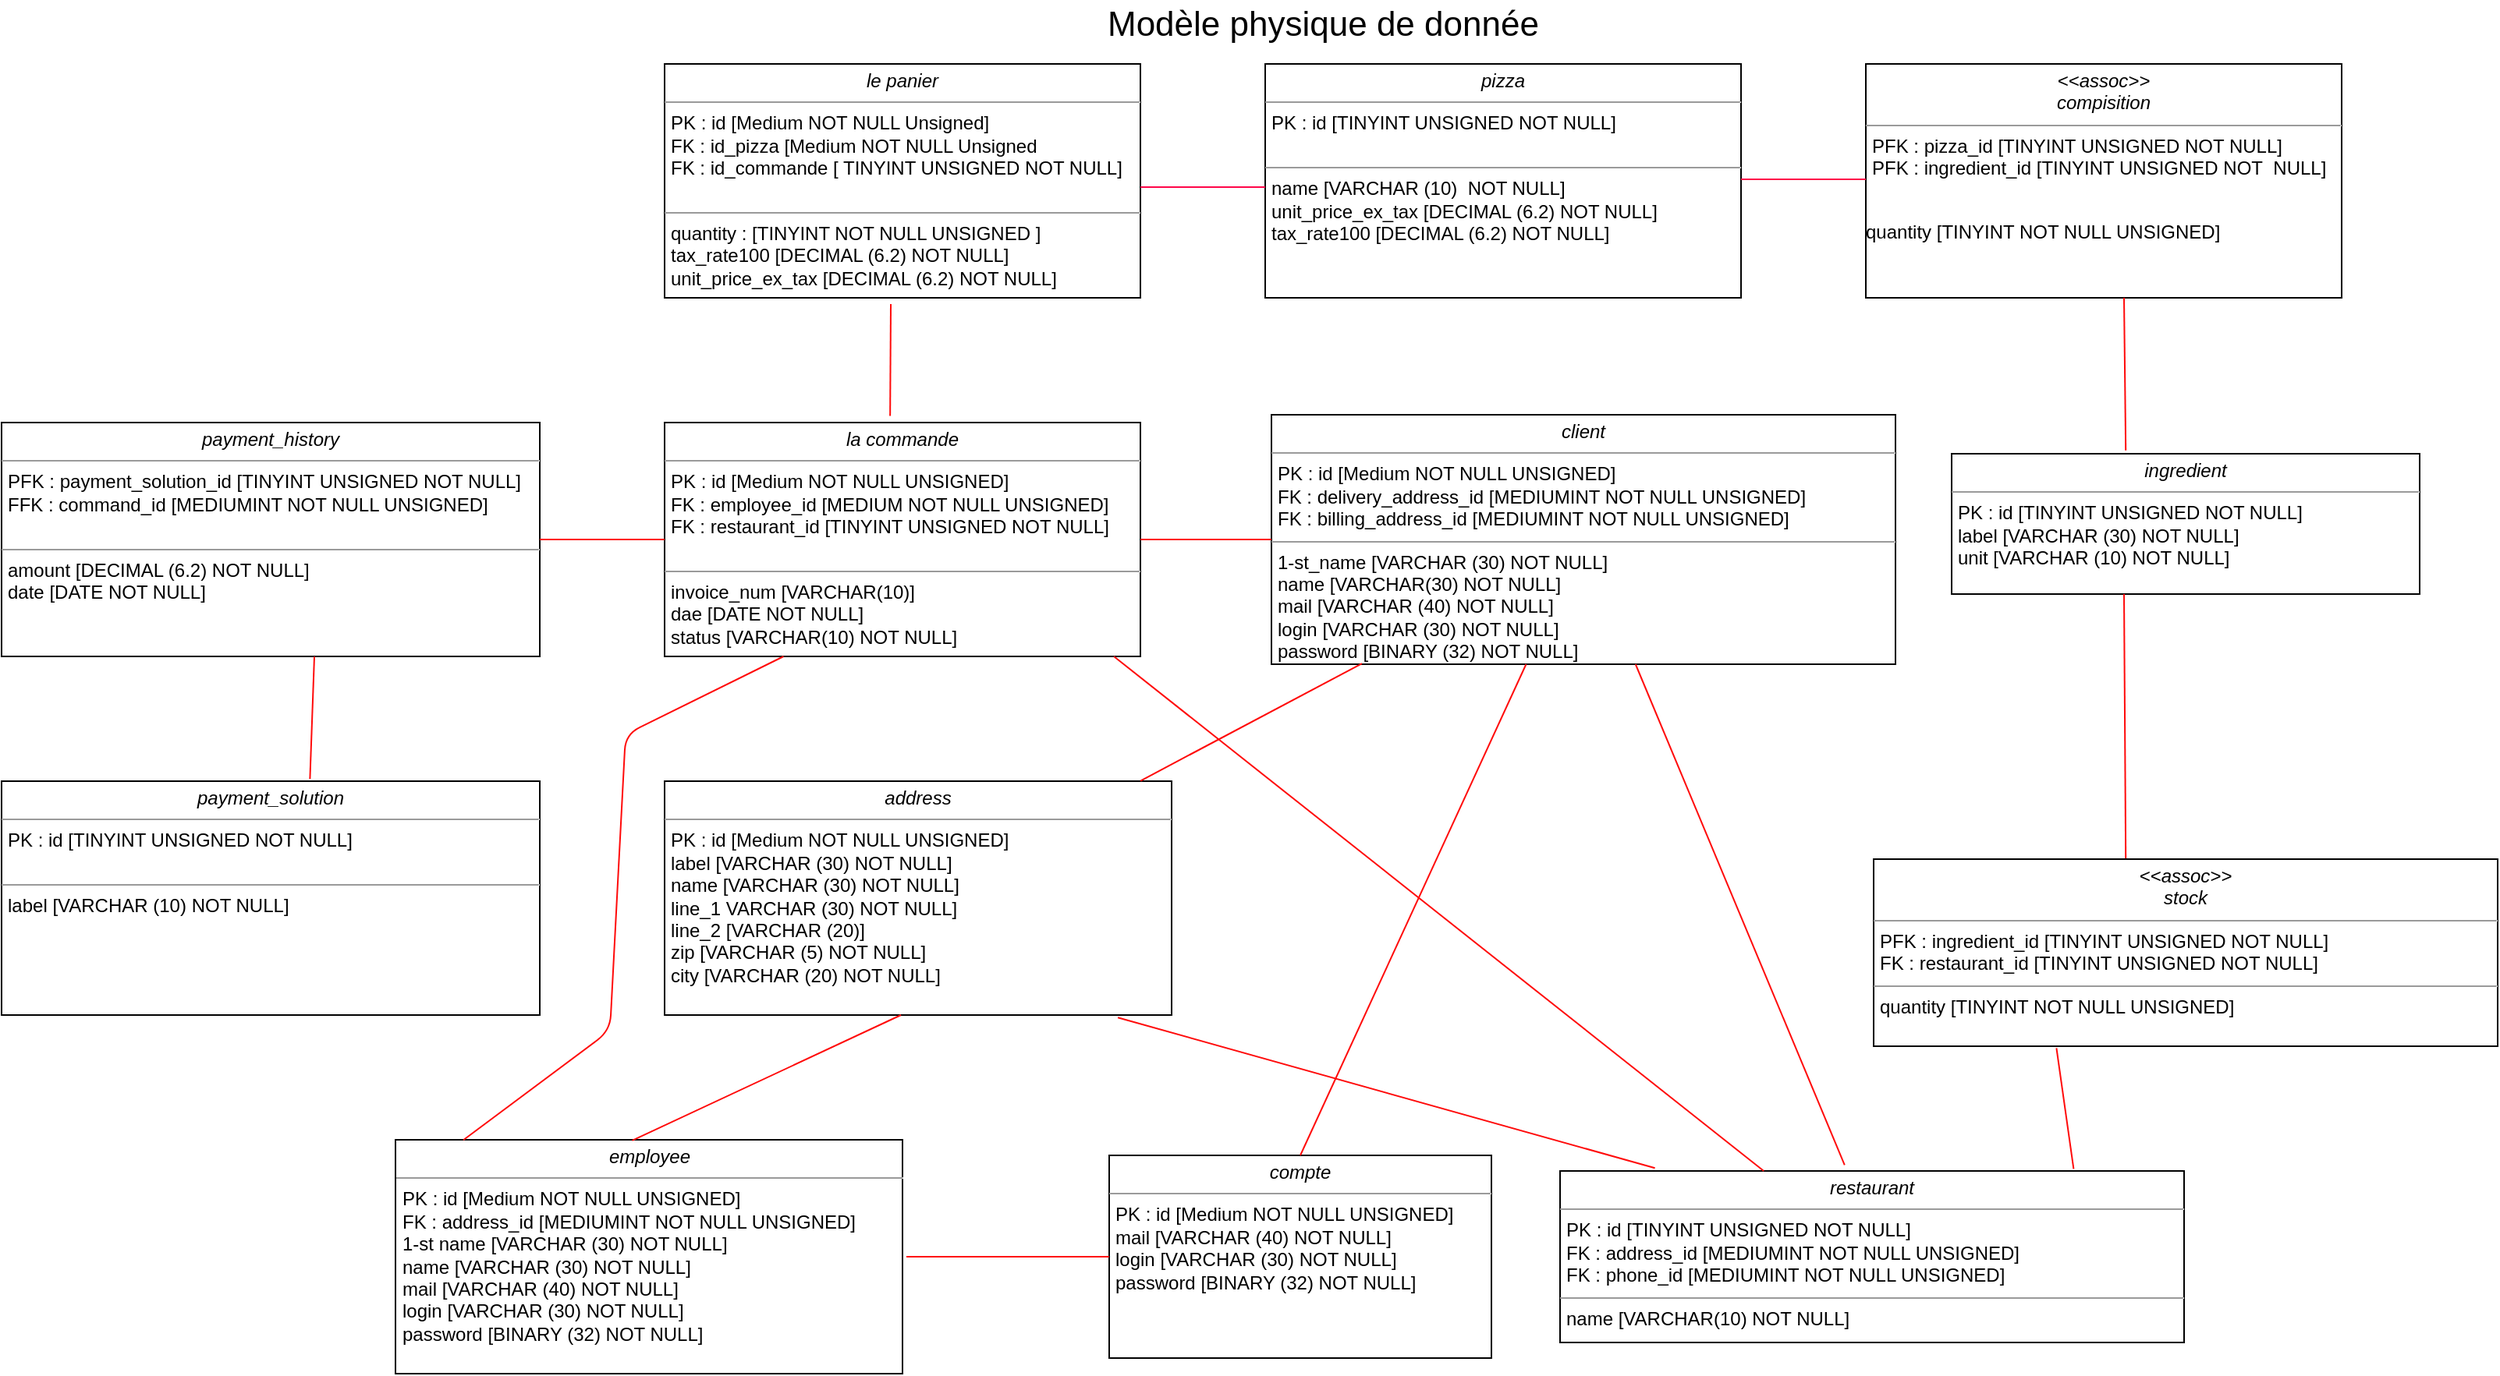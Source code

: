 <mxfile version="10.7.3" type="github"><diagram id="aQL2zdTwbmw_LKW88aFJ" name="Page-1"><mxGraphModel dx="3046" dy="1137" grid="1" gridSize="10" guides="1" tooltips="1" connect="1" arrows="1" fold="1" page="1" pageScale="1" pageWidth="1169" pageHeight="1654" math="0" shadow="0"><root><mxCell id="0"/><mxCell id="1" parent="0"/><mxCell id="tHk_3lkKx2R1yEW0tJja-16" value="&lt;p style=&quot;margin: 0px ; margin-top: 4px ; text-align: center&quot;&gt;&lt;i&gt;le panier&lt;/i&gt;&lt;/p&gt;&lt;hr size=&quot;1&quot;&gt;&lt;p style=&quot;margin: 0px ; margin-left: 4px&quot;&gt;PK : id [Medium NOT NULL Unsigned]&lt;/p&gt;&lt;p style=&quot;margin: 0px ; margin-left: 4px&quot;&gt;FK : id_pizza [Medium NOT NULL Unsigned&lt;/p&gt;&lt;p style=&quot;margin: 0px ; margin-left: 4px&quot;&gt;FK : id_commande [ TINYINT UNSIGNED NOT NULL]&lt;/p&gt;&lt;p style=&quot;margin: 0px ; margin-left: 4px&quot;&gt;&lt;br&gt;&lt;/p&gt;&lt;hr size=&quot;1&quot;&gt;&lt;p style=&quot;margin: 0px ; margin-left: 4px&quot;&gt;quantity : [TINYINT NOT NULL UNSIGNED ]&lt;br&gt;tax_rate100 [DECIMAL (6.2) NOT NULL]&lt;/p&gt;&lt;p style=&quot;margin: 0px ; margin-left: 4px&quot;&gt;unit_price_ex_tax [DECIMAL (6.2) NOT NULL]&lt;/p&gt;" style="verticalAlign=top;align=left;overflow=fill;fontSize=12;fontFamily=Helvetica;html=1;" parent="1" vertex="1"><mxGeometry x="195" y="50" width="305" height="150" as="geometry"/></mxCell><mxCell id="tHk_3lkKx2R1yEW0tJja-22" value="&lt;p style=&quot;margin: 0px ; margin-top: 4px ; text-align: center&quot;&gt;&lt;i&gt;la commande&lt;/i&gt;&lt;/p&gt;&lt;hr size=&quot;1&quot;&gt;&lt;p style=&quot;margin: 0px ; margin-left: 4px&quot;&gt;PK : id [Medium NOT NULL UNSIGNED]&lt;/p&gt;&lt;p style=&quot;margin: 0px ; margin-left: 4px&quot;&gt;FK : employee_id [MEDIUM NOT NULL UNSIGNED]&lt;/p&gt;&lt;p style=&quot;margin: 0px ; margin-left: 4px&quot;&gt;FK : restaurant_id [TINYINT UNSIGNED NOT NULL]&lt;/p&gt;&lt;p style=&quot;margin: 0px ; margin-left: 4px&quot;&gt;&lt;br&gt;&lt;/p&gt;&lt;hr size=&quot;1&quot;&gt;&lt;p style=&quot;margin: 0px ; margin-left: 4px&quot;&gt;invoice_num [VARCHAR(10)]&lt;br&gt;dae [DATE NOT NULL]&lt;/p&gt;&lt;p style=&quot;margin: 0px ; margin-left: 4px&quot;&gt;status [VARCHAR(10) NOT NULL]&lt;/p&gt;" style="verticalAlign=top;align=left;overflow=fill;fontSize=12;fontFamily=Helvetica;html=1;" parent="1" vertex="1"><mxGeometry x="195" y="280" width="305" height="150" as="geometry"/></mxCell><mxCell id="tHk_3lkKx2R1yEW0tJja-30" value="&lt;p style=&quot;margin: 0px ; margin-top: 4px ; text-align: center&quot;&gt;&lt;i&gt;address&lt;/i&gt;&lt;/p&gt;&lt;hr size=&quot;1&quot;&gt;&lt;p style=&quot;margin: 0px ; margin-left: 4px&quot;&gt;PK : id [Medium NOT NULL UNSIGNED]&lt;/p&gt;&lt;p style=&quot;margin: 0px ; margin-left: 4px&quot;&gt;label [VARCHAR (30) NOT NULL]&lt;/p&gt;&lt;p style=&quot;margin: 0px ; margin-left: 4px&quot;&gt;name [VARCHAR (30) NOT NULL]&lt;/p&gt;&lt;p style=&quot;margin: 0px ; margin-left: 4px&quot;&gt;line_1 VARCHAR (30) NOT NULL]&lt;/p&gt;&lt;p style=&quot;margin: 0px ; margin-left: 4px&quot;&gt;line_2 [VARCHAR (20)]&lt;/p&gt;&lt;p style=&quot;margin: 0px ; margin-left: 4px&quot;&gt;zip [VARCHAR (5) NOT NULL]&lt;/p&gt;&lt;p style=&quot;margin: 0px ; margin-left: 4px&quot;&gt;city [VARCHAR (20) NOT NULL]&lt;/p&gt;&lt;p style=&quot;margin: 0px ; margin-left: 4px&quot;&gt;&lt;br&gt;&lt;/p&gt;" style="verticalAlign=top;align=left;overflow=fill;fontSize=12;fontFamily=Helvetica;html=1;" parent="1" vertex="1"><mxGeometry x="195" y="510" width="325" height="150" as="geometry"/></mxCell><mxCell id="tHk_3lkKx2R1yEW0tJja-32" value="&lt;p style=&quot;margin: 0px ; margin-top: 4px ; text-align: center&quot;&gt;&lt;i&gt;employee&lt;/i&gt;&lt;/p&gt;&lt;hr size=&quot;1&quot;&gt;&lt;p style=&quot;margin: 0px ; margin-left: 4px&quot;&gt;PK : id [Medium NOT NULL UNSIGNED]&lt;/p&gt;&lt;p style=&quot;margin: 0px ; margin-left: 4px&quot;&gt;FK : address_id [MEDIUMINT NOT NULL UNSIGNED]&lt;/p&gt;&lt;p style=&quot;margin: 0px ; margin-left: 4px&quot;&gt;1-st name [VARCHAR (30) NOT NULL]&lt;/p&gt;&lt;p style=&quot;margin: 0px ; margin-left: 4px&quot;&gt;name [VARCHAR (30) NOT NULL]&lt;/p&gt;&lt;p style=&quot;margin: 0px ; margin-left: 4px&quot;&gt;mail [VARCHAR (40) NOT NULL]&lt;/p&gt;&lt;p style=&quot;margin: 0px ; margin-left: 4px&quot;&gt;login [VARCHAR (30) NOT NULL]&lt;/p&gt;&lt;p style=&quot;margin: 0px ; margin-left: 4px&quot;&gt;password [BINARY (32) NOT NULL]&lt;/p&gt;&lt;p style=&quot;margin: 0px ; margin-left: 4px&quot;&gt;&lt;br&gt;&lt;/p&gt;" style="verticalAlign=top;align=left;overflow=fill;fontSize=12;fontFamily=Helvetica;html=1;" parent="1" vertex="1"><mxGeometry x="22.5" y="740" width="325" height="150" as="geometry"/></mxCell><mxCell id="tHk_3lkKx2R1yEW0tJja-28" value="&lt;p style=&quot;margin: 0px ; margin-top: 4px ; text-align: center&quot;&gt;&lt;i&gt;client&lt;/i&gt;&lt;/p&gt;&lt;hr size=&quot;1&quot;&gt;&lt;p style=&quot;margin: 0px ; margin-left: 4px&quot;&gt;PK : id [Medium NOT NULL UNSIGNED]&lt;/p&gt;&lt;p style=&quot;margin: 0px ; margin-left: 4px&quot;&gt;FK : delivery_address_id [MEDIUMINT NOT NULL UNSIGNED]&lt;/p&gt;&lt;p style=&quot;margin: 0px ; margin-left: 4px&quot;&gt;FK : billing_address_id [MEDIUMINT NOT NULL UNSIGNED]&lt;/p&gt;&lt;hr size=&quot;1&quot;&gt;&lt;p style=&quot;margin: 0px ; margin-left: 4px&quot;&gt;1-st_name [VARCHAR (30) NOT NULL]&lt;br&gt;name [VARCHAR(30) NOT NULL]&lt;/p&gt;&lt;p style=&quot;margin: 0px ; margin-left: 4px&quot;&gt;mail [VARCHAR (40) NOT NULL]&lt;/p&gt;&lt;p style=&quot;margin: 0px ; margin-left: 4px&quot;&gt;login [VARCHAR (30) NOT NULL]&lt;/p&gt;&lt;p style=&quot;margin: 0px ; margin-left: 4px&quot;&gt;password [BINARY (32) NOT NULL]&lt;/p&gt;" style="verticalAlign=top;align=left;overflow=fill;fontSize=12;fontFamily=Helvetica;html=1;" parent="1" vertex="1"><mxGeometry x="584" y="275" width="400" height="160" as="geometry"/></mxCell><mxCell id="tHk_3lkKx2R1yEW0tJja-24" value="&lt;p style=&quot;margin: 0px ; margin-top: 4px ; text-align: center&quot;&gt;&lt;i&gt;payment_history&lt;/i&gt;&lt;/p&gt;&lt;hr size=&quot;1&quot;&gt;&lt;p style=&quot;margin: 0px ; margin-left: 4px&quot;&gt;PFK : payment_solution_id [TINYINT UNSIGNED NOT NULL]&lt;/p&gt;&lt;p style=&quot;margin: 0px ; margin-left: 4px&quot;&gt;FFK : command_id [MEDIUMINT NOT NULL UNSIGNED]&lt;/p&gt;&lt;p style=&quot;margin: 0px ; margin-left: 4px&quot;&gt;&lt;br&gt;&lt;/p&gt;&lt;hr size=&quot;1&quot;&gt;&lt;p style=&quot;margin: 0px ; margin-left: 4px&quot;&gt;amount [DECIMAL (6.2) NOT NULL]&lt;br&gt;date [DATE NOT NULL]&lt;/p&gt;" style="verticalAlign=top;align=left;overflow=fill;fontSize=12;fontFamily=Helvetica;html=1;" parent="1" vertex="1"><mxGeometry x="-230" y="280" width="345" height="150" as="geometry"/></mxCell><mxCell id="tHk_3lkKx2R1yEW0tJja-26" value="&lt;p style=&quot;margin: 0px ; margin-top: 4px ; text-align: center&quot;&gt;&lt;i&gt;payment_solution&lt;/i&gt;&lt;/p&gt;&lt;hr size=&quot;1&quot;&gt;&lt;p style=&quot;margin: 0px ; margin-left: 4px&quot;&gt;PK : id [TINYINT UNSIGNED NOT NULL]&lt;/p&gt;&lt;p style=&quot;margin: 0px ; margin-left: 4px&quot;&gt;&lt;br&gt;&lt;/p&gt;&lt;hr size=&quot;1&quot;&gt;&lt;p style=&quot;margin: 0px ; margin-left: 4px&quot;&gt;label [VARCHAR (10) NOT NULL]&lt;br&gt;&lt;/p&gt;" style="verticalAlign=top;align=left;overflow=fill;fontSize=12;fontFamily=Helvetica;html=1;" parent="1" vertex="1"><mxGeometry x="-230" y="510" width="345" height="150" as="geometry"/></mxCell><mxCell id="tHk_3lkKx2R1yEW0tJja-18" value="&lt;p style=&quot;margin: 0px ; margin-top: 4px ; text-align: center&quot;&gt;&lt;i&gt;pizza&lt;/i&gt;&lt;/p&gt;&lt;hr size=&quot;1&quot;&gt;&lt;p style=&quot;margin: 0px ; margin-left: 4px&quot;&gt;PK : id [TINYINT UNSIGNED NOT NULL]&lt;/p&gt;&lt;p style=&quot;margin: 0px ; margin-left: 4px&quot;&gt;&lt;br&gt;&lt;/p&gt;&lt;hr size=&quot;1&quot;&gt;&lt;p style=&quot;margin: 0px ; margin-left: 4px&quot;&gt;name [VARCHAR (10)&amp;nbsp; NOT NULL]&lt;br&gt;&lt;span&gt;unit_price_ex_tax [DECIMAL (6.2) NOT NULL]&lt;/span&gt;&lt;br&gt;&lt;/p&gt;&lt;p style=&quot;margin: 0px ; margin-left: 4px&quot;&gt;tax_rate100 [DECIMAL (6.2) NOT NULL]&lt;span&gt;&lt;br&gt;&lt;/span&gt;&lt;/p&gt;&lt;p style=&quot;margin: 0px ; margin-left: 4px&quot;&gt;&lt;span&gt;&lt;br&gt;&lt;/span&gt;&lt;/p&gt;" style="verticalAlign=top;align=left;overflow=fill;fontSize=12;fontFamily=Helvetica;html=1;" parent="1" vertex="1"><mxGeometry x="580" y="50" width="305" height="150" as="geometry"/></mxCell><mxCell id="tHk_3lkKx2R1yEW0tJja-20" value="&lt;p style=&quot;margin: 0px ; margin-top: 4px ; text-align: center&quot;&gt;&lt;i&gt;&amp;lt;&amp;lt;assoc&amp;gt;&amp;gt;&lt;br&gt;compisition&lt;/i&gt;&lt;/p&gt;&lt;hr size=&quot;1&quot;&gt;&lt;p style=&quot;margin: 0px ; margin-left: 4px&quot;&gt;PFK : pizza_id [TINYINT UNSIGNED NOT NULL]&lt;/p&gt;&lt;p style=&quot;margin: 0px ; margin-left: 4px&quot;&gt;PFK : ingredient_id [TINYINT UNSIGNED NOT&amp;nbsp; NULL]&lt;/p&gt;&lt;br&gt;&lt;p&gt;quantity [TINYINT NOT NULL UNSIGNED]&lt;/p&gt;&lt;p&gt;&lt;span&gt;&lt;br&gt;&lt;/span&gt;&lt;/p&gt;" style="verticalAlign=top;align=left;overflow=fill;fontSize=12;fontFamily=Helvetica;html=1;" parent="1" vertex="1"><mxGeometry x="965" y="50" width="305" height="150" as="geometry"/></mxCell><mxCell id="tHk_3lkKx2R1yEW0tJja-34" value="&lt;p style=&quot;margin: 0px ; margin-top: 4px ; text-align: center&quot;&gt;&lt;i&gt;restaurant&lt;/i&gt;&lt;/p&gt;&lt;hr size=&quot;1&quot;&gt;&lt;p style=&quot;margin: 0px ; margin-left: 4px&quot;&gt;PK : id [TINYINT UNSIGNED NOT NULL]&lt;/p&gt;&lt;p style=&quot;margin: 0px ; margin-left: 4px&quot;&gt;FK : address_id [MEDIUMINT NOT NULL UNSIGNED]&lt;/p&gt;&lt;p style=&quot;margin: 0px ; margin-left: 4px&quot;&gt;FK : phone_id [MEDIUMINT NOT NULL UNSIGNED]&lt;/p&gt;&lt;hr size=&quot;1&quot;&gt;&lt;p style=&quot;margin: 0px ; margin-left: 4px&quot;&gt;name [VARCHAR(10) NOT NULL]&lt;/p&gt;" style="verticalAlign=top;align=left;overflow=fill;fontSize=12;fontFamily=Helvetica;html=1;" parent="1" vertex="1"><mxGeometry x="769" y="760" width="400" height="110" as="geometry"/></mxCell><mxCell id="tHk_3lkKx2R1yEW0tJja-35" value="&lt;p style=&quot;margin: 0px ; margin-top: 4px ; text-align: center&quot;&gt;&lt;i&gt;ingredient&lt;/i&gt;&lt;/p&gt;&lt;hr size=&quot;1&quot;&gt;&lt;p style=&quot;margin: 0px ; margin-left: 4px&quot;&gt;PK : id [TINYINT UNSIGNED NOT NULL]&lt;/p&gt;&lt;p style=&quot;margin: 0px ; margin-left: 4px&quot;&gt;label [VARCHAR (30) NOT NULL]&lt;/p&gt;&lt;p style=&quot;margin: 0px ; margin-left: 4px&quot;&gt;unit [VARCHAR (10) NOT NULL]&lt;/p&gt;&lt;p style=&quot;margin: 0px ; margin-left: 4px&quot;&gt;&lt;br&gt;&lt;/p&gt;" style="verticalAlign=top;align=left;overflow=fill;fontSize=12;fontFamily=Helvetica;html=1;" parent="1" vertex="1"><mxGeometry x="1020" y="300" width="300" height="90" as="geometry"/></mxCell><mxCell id="tHk_3lkKx2R1yEW0tJja-36" value="&lt;p style=&quot;margin: 0px ; margin-top: 4px ; text-align: center&quot;&gt;&lt;i&gt;&amp;lt;&amp;lt;assoc&amp;gt;&amp;gt;&lt;br&gt;stock&lt;/i&gt;&lt;/p&gt;&lt;hr size=&quot;1&quot;&gt;&lt;p style=&quot;margin: 0px ; margin-left: 4px&quot;&gt;PFK : ingredient_id [TINYINT UNSIGNED NOT NULL]&lt;/p&gt;&lt;p style=&quot;margin: 0px ; margin-left: 4px&quot;&gt;FK : restaurant_id [TINYINT UNSIGNED NOT NULL]&lt;/p&gt;&lt;hr size=&quot;1&quot;&gt;&lt;p style=&quot;margin: 0px ; margin-left: 4px&quot;&gt;quantity [TINYINT NOT NULL UNSIGNED]&lt;/p&gt;" style="verticalAlign=top;align=left;overflow=fill;fontSize=12;fontFamily=Helvetica;html=1;" parent="1" vertex="1"><mxGeometry x="970" y="560" width="400" height="120" as="geometry"/></mxCell><mxCell id="tHk_3lkKx2R1yEW0tJja-40" value="" style="line;strokeWidth=1;fillColor=none;align=left;verticalAlign=middle;spacingTop=-1;spacingLeft=3;spacingRight=3;rotatable=0;labelPosition=right;points=[];portConstraint=eastwest;strokeColor=#FF0548;" parent="1" vertex="1"><mxGeometry x="500" y="125" width="80" height="8" as="geometry"/></mxCell><mxCell id="tHk_3lkKx2R1yEW0tJja-41" value="" style="line;strokeWidth=1;fillColor=none;align=left;verticalAlign=middle;spacingTop=-1;spacingLeft=3;spacingRight=3;rotatable=0;labelPosition=right;points=[];portConstraint=eastwest;strokeColor=#FF0548;" parent="1" vertex="1"><mxGeometry x="885" y="120" width="80" height="8" as="geometry"/></mxCell><mxCell id="tHk_3lkKx2R1yEW0tJja-47" value="" style="endArrow=none;html=1;strokeColor=#FF0A0A;exitX=0.474;exitY=-0.028;exitDx=0;exitDy=0;exitPerimeter=0;" parent="1" source="tHk_3lkKx2R1yEW0tJja-22" edge="1"><mxGeometry width="50" height="50" relative="1" as="geometry"><mxPoint x="347.5" y="250" as="sourcePoint"/><mxPoint x="340" y="204" as="targetPoint"/></mxGeometry></mxCell><mxCell id="tHk_3lkKx2R1yEW0tJja-48" value="" style="endArrow=none;html=1;strokeColor=#FF0A0A;exitX=0.372;exitY=-0.024;exitDx=0;exitDy=0;exitPerimeter=0;" parent="1" source="tHk_3lkKx2R1yEW0tJja-35" edge="1"><mxGeometry width="50" height="50" relative="1" as="geometry"><mxPoint x="1131" y="290" as="sourcePoint"/><mxPoint x="1130.5" y="200" as="targetPoint"/></mxGeometry></mxCell><mxCell id="tHk_3lkKx2R1yEW0tJja-49" value="" style="endArrow=none;html=1;strokeColor=#FF0A0A;exitX=0.404;exitY=-0.004;exitDx=0;exitDy=0;exitPerimeter=0;" parent="1" source="tHk_3lkKx2R1yEW0tJja-36" edge="1"><mxGeometry width="50" height="50" relative="1" as="geometry"><mxPoint x="1130.088" y="461.765" as="sourcePoint"/><mxPoint x="1130.5" y="390" as="targetPoint"/></mxGeometry></mxCell><mxCell id="tHk_3lkKx2R1yEW0tJja-50" value="" style="endArrow=none;html=1;strokeColor=#FF0A0A;exitX=0.823;exitY=-0.012;exitDx=0;exitDy=0;exitPerimeter=0;entryX=0.293;entryY=1.01;entryDx=0;entryDy=0;entryPerimeter=0;" parent="1" source="tHk_3lkKx2R1yEW0tJja-34" target="tHk_3lkKx2R1yEW0tJja-36" edge="1"><mxGeometry width="50" height="50" relative="1" as="geometry"><mxPoint x="940.088" y="751.765" as="sourcePoint"/><mxPoint x="940.5" y="680" as="targetPoint"/></mxGeometry></mxCell><mxCell id="tHk_3lkKx2R1yEW0tJja-51" value="" style="endArrow=none;html=1;strokeColor=#FF0A0A;exitX=0.456;exitY=-0.035;exitDx=0;exitDy=0;exitPerimeter=0;" parent="1" source="tHk_3lkKx2R1yEW0tJja-34" target="tHk_3lkKx2R1yEW0tJja-28" edge="1"><mxGeometry width="50" height="50" relative="1" as="geometry"><mxPoint x="780.088" y="509.765" as="sourcePoint"/><mxPoint x="780.5" y="438" as="targetPoint"/></mxGeometry></mxCell><mxCell id="tHk_3lkKx2R1yEW0tJja-53" value="" style="endArrow=none;html=1;strokeColor=#FF0A0A;exitX=0.467;exitY=0.003;exitDx=0;exitDy=0;exitPerimeter=0;" parent="1" source="tHk_3lkKx2R1yEW0tJja-32" edge="1"><mxGeometry width="50" height="50" relative="1" as="geometry"><mxPoint x="346.088" y="731.765" as="sourcePoint"/><mxPoint x="346.5" y="660" as="targetPoint"/></mxGeometry></mxCell><mxCell id="tHk_3lkKx2R1yEW0tJja-54" value="" style="endArrow=none;html=1;strokeColor=#FF0A0A;exitX=0.152;exitY=-0.017;exitDx=0;exitDy=0;exitPerimeter=0;entryX=0.894;entryY=1.011;entryDx=0;entryDy=0;entryPerimeter=0;" parent="1" source="tHk_3lkKx2R1yEW0tJja-34" target="tHk_3lkKx2R1yEW0tJja-30" edge="1"><mxGeometry width="50" height="50" relative="1" as="geometry"><mxPoint x="599.588" y="731.765" as="sourcePoint"/><mxPoint x="600" y="660" as="targetPoint"/></mxGeometry></mxCell><mxCell id="tHk_3lkKx2R1yEW0tJja-55" value="" style="endArrow=none;html=1;strokeColor=#FF0A0A;exitX=0.474;exitY=-0.028;exitDx=0;exitDy=0;exitPerimeter=0;entryX=0.145;entryY=0.997;entryDx=0;entryDy=0;entryPerimeter=0;" parent="1" target="tHk_3lkKx2R1yEW0tJja-28" edge="1"><mxGeometry width="50" height="50" relative="1" as="geometry"><mxPoint x="500.088" y="509.765" as="sourcePoint"/><mxPoint x="500.5" y="438" as="targetPoint"/></mxGeometry></mxCell><mxCell id="tHk_3lkKx2R1yEW0tJja-56" value="" style="endArrow=none;html=1;strokeColor=#FF0A0A;exitX=0.573;exitY=-0.009;exitDx=0;exitDy=0;exitPerimeter=0;" parent="1" source="tHk_3lkKx2R1yEW0tJja-26" edge="1"><mxGeometry width="50" height="50" relative="1" as="geometry"><mxPoint x="-29.912" y="501.765" as="sourcePoint"/><mxPoint x="-29.5" y="430" as="targetPoint"/></mxGeometry></mxCell><mxCell id="tHk_3lkKx2R1yEW0tJja-57" value="" style="endArrow=none;html=1;strokeColor=#FF0A0A;exitX=1;exitY=0.5;exitDx=0;exitDy=0;entryX=0;entryY=0.5;entryDx=0;entryDy=0;" parent="1" source="tHk_3lkKx2R1yEW0tJja-24" target="tHk_3lkKx2R1yEW0tJja-22" edge="1"><mxGeometry width="50" height="50" relative="1" as="geometry"><mxPoint x="140.088" y="371.765" as="sourcePoint"/><mxPoint x="195" y="350" as="targetPoint"/></mxGeometry></mxCell><mxCell id="tHk_3lkKx2R1yEW0tJja-58" value="" style="endArrow=none;html=1;strokeColor=#FF0A0A;exitX=1;exitY=0.5;exitDx=0;exitDy=0;" parent="1" source="tHk_3lkKx2R1yEW0tJja-22" target="tHk_3lkKx2R1yEW0tJja-28" edge="1"><mxGeometry width="50" height="50" relative="1" as="geometry"><mxPoint x="439.588" y="375.765" as="sourcePoint"/><mxPoint x="440" y="304" as="targetPoint"/></mxGeometry></mxCell><mxCell id="tHk_3lkKx2R1yEW0tJja-59" value="" style="endArrow=none;html=1;strokeColor=#FF0A0A;entryX=0.25;entryY=1;entryDx=0;entryDy=0;exitX=0.134;exitY=0.001;exitDx=0;exitDy=0;exitPerimeter=0;" parent="1" source="tHk_3lkKx2R1yEW0tJja-32" target="tHk_3lkKx2R1yEW0tJja-22" edge="1"><mxGeometry width="50" height="50" relative="1" as="geometry"><mxPoint x="220" y="720" as="sourcePoint"/><mxPoint x="450" y="314" as="targetPoint"/><Array as="points"><mxPoint x="160" y="670"/><mxPoint x="170" y="480"/></Array></mxGeometry></mxCell><mxCell id="tHk_3lkKx2R1yEW0tJja-60" value="" style="endArrow=none;html=1;strokeColor=#FF0A0A;" parent="1" source="tHk_3lkKx2R1yEW0tJja-34" edge="1"><mxGeometry width="50" height="50" relative="1" as="geometry"><mxPoint x="459.588" y="395.765" as="sourcePoint"/><mxPoint x="483" y="430" as="targetPoint"/></mxGeometry></mxCell><mxCell id="kGgiDMOXp95Pb7Rb0It3-1" value="&lt;p style=&quot;margin: 0px ; margin-top: 4px ; text-align: center&quot;&gt;&lt;i&gt;compte&lt;/i&gt;&lt;/p&gt;&lt;hr size=&quot;1&quot;&gt;&lt;p style=&quot;margin: 0px ; margin-left: 4px&quot;&gt;PK : id [Medium NOT NULL UNSIGNED]&lt;/p&gt;&lt;p style=&quot;margin: 0px ; margin-left: 4px&quot;&gt;mail [VARCHAR (40) NOT NULL]&lt;/p&gt;&lt;p style=&quot;margin: 0px ; margin-left: 4px&quot;&gt;login [VARCHAR (30) NOT NULL]&lt;/p&gt;&lt;p style=&quot;margin: 0px ; margin-left: 4px&quot;&gt;password [BINARY (32) NOT NULL]&lt;/p&gt;&lt;p style=&quot;margin: 0px ; margin-left: 4px&quot;&gt;&lt;br&gt;&lt;/p&gt;" style="verticalAlign=top;align=left;overflow=fill;fontSize=12;fontFamily=Helvetica;html=1;" vertex="1" parent="1"><mxGeometry x="480" y="750" width="245" height="130" as="geometry"/></mxCell><mxCell id="kGgiDMOXp95Pb7Rb0It3-2" value="" style="endArrow=none;html=1;strokeColor=#FF0A0A;entryX=0;entryY=0.5;entryDx=0;entryDy=0;" edge="1" parent="1" target="kGgiDMOXp95Pb7Rb0It3-1"><mxGeometry width="50" height="50" relative="1" as="geometry"><mxPoint x="350" y="815" as="sourcePoint"/><mxPoint x="356.5" y="670" as="targetPoint"/></mxGeometry></mxCell><mxCell id="kGgiDMOXp95Pb7Rb0It3-3" value="" style="endArrow=none;html=1;strokeColor=#FF0A0A;entryX=0.5;entryY=0;entryDx=0;entryDy=0;" edge="1" parent="1" source="tHk_3lkKx2R1yEW0tJja-28" target="kGgiDMOXp95Pb7Rb0It3-1"><mxGeometry width="50" height="50" relative="1" as="geometry"><mxPoint x="360" y="825" as="sourcePoint"/><mxPoint x="490" y="825" as="targetPoint"/></mxGeometry></mxCell><mxCell id="kGgiDMOXp95Pb7Rb0It3-4" value="&lt;span style=&quot;font-size: 22px&quot;&gt;Modèle physique de donnée&lt;/span&gt;" style="text;html=1;resizable=0;points=[];autosize=1;align=left;verticalAlign=top;spacingTop=-4;" vertex="1" parent="1"><mxGeometry x="477" y="9" width="290" height="20" as="geometry"/></mxCell></root></mxGraphModel></diagram></mxfile>